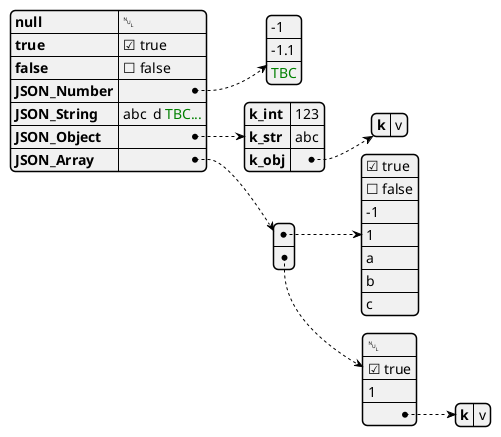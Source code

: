 @startjson
{
  "null": null,
  "true": true,
  "false": false,
  "JSON_Number": [-1, -1.1, "<color:green>TBC"],
  "JSON_String": "a\nb\rc\td <color:green>TBC...",
  "JSON_Object": {
    "k_int": 123,
    "k_str": "abc",
    "k_obj": {"k": "v"}
  },
  "JSON_Array" : [
    [true, false, -1, 1, "a", "b", "c"],
    [null, true, 1, {"k": "v"}]
  ]
}
@endjson
